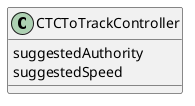 @startuml packages_ALL
set namespaceSeparator none

class "CTCToTrackController" as signals.TrackControllerToCTC {
  suggestedAuthority
  suggestedSpeed
}



@enduml
